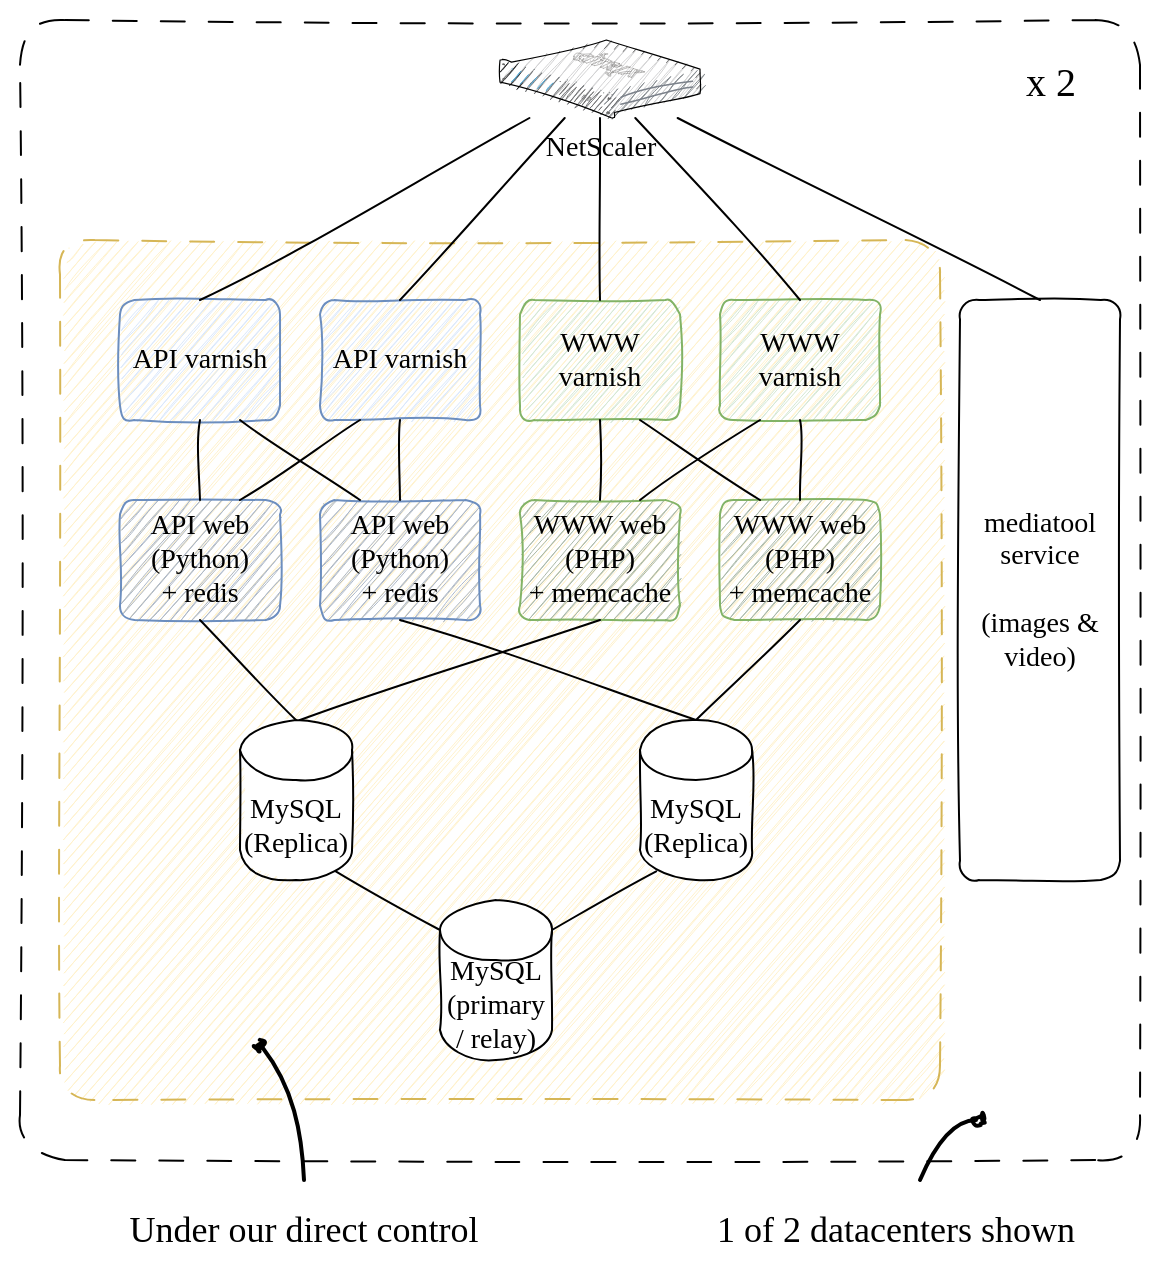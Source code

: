 <mxfile version="24.0.4" type="device">
  <diagram name="Page-1" id="m_YXTrNoOMsaB2TkId_Q">
    <mxGraphModel dx="1100" dy="864" grid="1" gridSize="10" guides="1" tooltips="1" connect="1" arrows="1" fold="1" page="1" pageScale="1" pageWidth="827" pageHeight="1169" math="0" shadow="0">
      <root>
        <mxCell id="0" />
        <mxCell id="r8VTekVMPOf7gr9PXkgr-42" value="bg" parent="0" />
        <mxCell id="r8VTekVMPOf7gr9PXkgr-45" value="" style="rounded=0;whiteSpace=wrap;html=1;fillColor=default;strokeWidth=0;strokeColor=none;" vertex="1" parent="r8VTekVMPOf7gr9PXkgr-42">
          <mxGeometry x="210" y="40" width="580" height="630" as="geometry" />
        </mxCell>
        <mxCell id="r8VTekVMPOf7gr9PXkgr-32" value="DC" parent="0" />
        <mxCell id="r8VTekVMPOf7gr9PXkgr-33" value="" style="rounded=1;whiteSpace=wrap;html=1;arcSize=4;dashed=1;dashPattern=12 12;sketch=1;curveFitting=1;jiggle=1;sketchStyle=rough;simplification=0;disableMultiStroke=1;disableMultiStrokeFill=0;fillWeight=-1;" vertex="1" parent="r8VTekVMPOf7gr9PXkgr-32">
          <mxGeometry x="220" y="50" width="560" height="570" as="geometry" />
        </mxCell>
        <mxCell id="r8VTekVMPOf7gr9PXkgr-34" value="&lt;font style=&quot;font-size: 18px;&quot; face=&quot;Gochi Hand&quot;&gt;Under our direct control&lt;/font&gt;" style="text;html=1;align=center;verticalAlign=middle;whiteSpace=wrap;rounded=0;" vertex="1" parent="r8VTekVMPOf7gr9PXkgr-32">
          <mxGeometry x="254" y="630" width="216" height="50" as="geometry" />
        </mxCell>
        <mxCell id="r8VTekVMPOf7gr9PXkgr-35" value="&lt;font style=&quot;font-size: 18px;&quot; face=&quot;Gochi Hand&quot;&gt;1 of 2 datacenters shown&lt;/font&gt;" style="text;html=1;align=center;verticalAlign=middle;whiteSpace=wrap;rounded=0;" vertex="1" parent="r8VTekVMPOf7gr9PXkgr-32">
          <mxGeometry x="550" y="630" width="216" height="50" as="geometry" />
        </mxCell>
        <mxCell id="r8VTekVMPOf7gr9PXkgr-37" value="&lt;font style=&quot;font-size: 20px;&quot; face=&quot;Gochi Hand&quot;&gt;x 2&lt;/font&gt;" style="text;html=1;align=center;verticalAlign=middle;resizable=0;points=[];autosize=1;strokeColor=none;fillColor=none;" vertex="1" parent="r8VTekVMPOf7gr9PXkgr-32">
          <mxGeometry x="710" y="60" width="50" height="40" as="geometry" />
        </mxCell>
        <mxCell id="r8VTekVMPOf7gr9PXkgr-41" value="" style="endArrow=oval;html=1;rounded=0;curved=1;endFill=1;strokeWidth=2;sketch=1;curveFitting=1;jiggle=2;disableMultiStroke=1;simplification=1;endSize=4;" edge="1" parent="r8VTekVMPOf7gr9PXkgr-32">
          <mxGeometry width="50" height="50" relative="1" as="geometry">
            <mxPoint x="670" y="630" as="sourcePoint" />
            <mxPoint x="700" y="600" as="targetPoint" />
            <Array as="points">
              <mxPoint x="680" y="600" />
            </Array>
          </mxGeometry>
        </mxCell>
        <mxCell id="r8VTekVMPOf7gr9PXkgr-27" value="our domain" parent="0" />
        <mxCell id="r8VTekVMPOf7gr9PXkgr-26" value="" style="rounded=1;whiteSpace=wrap;html=1;arcSize=4;dashed=1;dashPattern=12 12;fillColor=#fff2cc;strokeColor=#d6b656;sketch=1;curveFitting=1;jiggle=1;sketchStyle=rough;simplification=0;disableMultiStroke=1;disableMultiStrokeFill=0;fillWeight=-1;" vertex="1" parent="r8VTekVMPOf7gr9PXkgr-27">
          <mxGeometry x="240" y="160" width="440" height="430" as="geometry" />
        </mxCell>
        <mxCell id="1" value="components" parent="0" />
        <mxCell id="TUqSVgB4App3aZfkJyXa-2" value="API web&lt;br style=&quot;font-size: 14px;&quot;&gt;&lt;div style=&quot;font-size: 14px;&quot;&gt;(Python)&lt;/div&gt;&lt;div style=&quot;font-size: 14px;&quot;&gt;+ redis&lt;/div&gt;" style="rounded=1;whiteSpace=wrap;html=1;arcSize=12;fontFamily=Gochi Hand;fillColor=#AEB9C9;strokeColor=#6c8ebf;sketch=1;curveFitting=1;jiggle=1;sketchStyle=rough;simplification=0;disableMultiStroke=1;disableMultiStrokeFill=0;fillWeight=-1;fontSize=14;" parent="1" vertex="1">
          <mxGeometry x="270" y="290" width="80" height="60" as="geometry" />
        </mxCell>
        <mxCell id="TUqSVgB4App3aZfkJyXa-5" value="WWW web&lt;br style=&quot;font-size: 14px;&quot;&gt;&lt;div style=&quot;font-size: 14px;&quot;&gt;(PHP)&lt;br style=&quot;font-size: 14px;&quot;&gt;+ memcache&lt;/div&gt;" style="rounded=1;whiteSpace=wrap;html=1;arcSize=12;fontFamily=Gochi Hand;fillColor=#ABBAAA;strokeColor=#82b366;sketch=1;curveFitting=1;jiggle=1;sketchStyle=rough;simplification=0;disableMultiStroke=1;disableMultiStrokeFill=0;fillWeight=-1;fontSize=14;" parent="1" vertex="1">
          <mxGeometry x="470" y="290" width="80" height="60" as="geometry" />
        </mxCell>
        <mxCell id="TUqSVgB4App3aZfkJyXa-7" value="API varnish" style="rounded=1;whiteSpace=wrap;html=1;arcSize=12;fontFamily=Gochi Hand;fillColor=#dae8fc;strokeColor=#6c8ebf;sketch=1;curveFitting=1;jiggle=1;sketchStyle=rough;simplification=0;disableMultiStroke=1;disableMultiStrokeFill=0;fillWeight=-1;fontSize=14;" parent="1" vertex="1">
          <mxGeometry x="270" y="190" width="80" height="60" as="geometry" />
        </mxCell>
        <mxCell id="TUqSVgB4App3aZfkJyXa-8" value="API varnish" style="rounded=1;whiteSpace=wrap;html=1;arcSize=12;fontFamily=Gochi Hand;fillColor=#dae8fc;strokeColor=#6c8ebf;sketch=1;curveFitting=1;jiggle=1;sketchStyle=rough;simplification=0;disableMultiStroke=1;disableMultiStrokeFill=0;fillWeight=-1;fontSize=14;" parent="1" vertex="1">
          <mxGeometry x="370" y="190" width="80" height="60" as="geometry" />
        </mxCell>
        <mxCell id="TUqSVgB4App3aZfkJyXa-9" value="WWW varnish" style="rounded=1;whiteSpace=wrap;html=1;arcSize=12;fontFamily=Gochi Hand;fillColor=#d5e8d4;strokeColor=#82b366;sketch=1;curveFitting=1;jiggle=1;sketchStyle=rough;simplification=0;disableMultiStroke=1;disableMultiStrokeFill=0;fillWeight=-1;fontSize=14;" parent="1" vertex="1">
          <mxGeometry x="470" y="190" width="80" height="60" as="geometry" />
        </mxCell>
        <mxCell id="TUqSVgB4App3aZfkJyXa-10" value="WWW varnish" style="rounded=1;whiteSpace=wrap;html=1;arcSize=12;fontFamily=Gochi Hand;fillColor=#d5e8d4;strokeColor=#82b366;sketch=1;curveFitting=1;jiggle=1;sketchStyle=rough;simplification=0;disableMultiStroke=1;disableMultiStrokeFill=0;fillWeight=-1;fontSize=14;" parent="1" vertex="1">
          <mxGeometry x="570" y="190" width="80" height="60" as="geometry" />
        </mxCell>
        <mxCell id="TUqSVgB4App3aZfkJyXa-11" value="MySQL&lt;div style=&quot;font-size: 14px;&quot;&gt;(Replica)&lt;/div&gt;" style="shape=cylinder3;whiteSpace=wrap;html=1;boundedLbl=1;backgroundOutline=1;size=15;fontFamily=Gochi Hand;sketch=1;curveFitting=1;jiggle=1;sketchStyle=rough;simplification=0;disableMultiStroke=1;disableMultiStrokeFill=0;fillWeight=-1;fontSize=14;" parent="1" vertex="1">
          <mxGeometry x="330" y="400" width="56" height="80" as="geometry" />
        </mxCell>
        <mxCell id="TUqSVgB4App3aZfkJyXa-13" value="MySQL&lt;div style=&quot;font-size: 14px;&quot;&gt;(Replica)&lt;/div&gt;" style="shape=cylinder3;whiteSpace=wrap;html=1;boundedLbl=1;backgroundOutline=1;size=15;fontFamily=Gochi Hand;sketch=1;curveFitting=1;jiggle=1;sketchStyle=rough;simplification=0;disableMultiStroke=1;disableMultiStrokeFill=0;fillWeight=-1;fontSize=14;" parent="1" vertex="1">
          <mxGeometry x="530" y="400" width="56" height="80" as="geometry" />
        </mxCell>
        <mxCell id="TUqSVgB4App3aZfkJyXa-15" value="NetScaler" style="verticalLabelPosition=bottom;aspect=fixed;html=1;verticalAlign=top;strokeColor=none;align=center;outlineConnect=0;shape=mxgraph.citrix.netscaler_mpx;fontFamily=Gochi Hand;sketch=1;curveFitting=1;jiggle=1;sketchStyle=rough;simplification=0;disableMultiStroke=1;disableMultiStrokeFill=0;fillWeight=-1;fontSize=14;" parent="1" vertex="1">
          <mxGeometry x="460" y="60" width="100" height="39" as="geometry" />
        </mxCell>
        <mxCell id="r8VTekVMPOf7gr9PXkgr-3" value="API web&lt;br style=&quot;font-size: 14px;&quot;&gt;&lt;div style=&quot;font-size: 14px;&quot;&gt;(Python)&lt;/div&gt;&lt;div style=&quot;font-size: 14px;&quot;&gt;+ redis&lt;/div&gt;" style="rounded=1;whiteSpace=wrap;html=1;arcSize=12;fontFamily=Gochi Hand;fillColor=#AEB9C9;strokeColor=#6c8ebf;sketch=1;curveFitting=1;jiggle=1;sketchStyle=rough;simplification=0;disableMultiStroke=1;disableMultiStrokeFill=0;fillWeight=-1;fontSize=14;" vertex="1" parent="1">
          <mxGeometry x="370" y="290" width="80" height="60" as="geometry" />
        </mxCell>
        <mxCell id="r8VTekVMPOf7gr9PXkgr-4" value="WWW web&lt;br style=&quot;font-size: 14px;&quot;&gt;&lt;div style=&quot;font-size: 14px;&quot;&gt;(PHP)&lt;br style=&quot;font-size: 14px;&quot;&gt;+ memcache&lt;/div&gt;" style="rounded=1;whiteSpace=wrap;html=1;arcSize=12;fontFamily=Gochi Hand;fillColor=#ABBAAA;strokeColor=#82b366;sketch=1;curveFitting=1;jiggle=1;sketchStyle=rough;simplification=0;disableMultiStroke=1;disableMultiStrokeFill=0;fillWeight=-1;fontSize=14;" vertex="1" parent="1">
          <mxGeometry x="570" y="290" width="80" height="60" as="geometry" />
        </mxCell>
        <mxCell id="r8VTekVMPOf7gr9PXkgr-22" value="MySQL&lt;div style=&quot;font-size: 14px;&quot;&gt;(primary / relay)&lt;/div&gt;" style="shape=cylinder3;whiteSpace=wrap;html=1;boundedLbl=1;backgroundOutline=1;size=15;fontFamily=Gochi Hand;sketch=1;curveFitting=1;jiggle=1;sketchStyle=rough;simplification=0;disableMultiStroke=1;disableMultiStrokeFill=0;fillWeight=-1;fontSize=14;" vertex="1" parent="1">
          <mxGeometry x="430" y="490" width="56" height="80" as="geometry" />
        </mxCell>
        <mxCell id="r8VTekVMPOf7gr9PXkgr-20" value="mediatool&lt;div style=&quot;font-size: 14px;&quot;&gt;service&lt;br style=&quot;font-size: 14px;&quot;&gt;&lt;br style=&quot;font-size: 14px;&quot;&gt;&lt;div style=&quot;font-size: 14px;&quot;&gt;(images &amp;amp; video)&lt;/div&gt;&lt;/div&gt;" style="rounded=1;whiteSpace=wrap;html=1;arcSize=12;fontFamily=Gochi Hand;sketch=1;curveFitting=1;jiggle=1;sketchStyle=rough;simplification=0;disableMultiStroke=1;disableMultiStrokeFill=0;fillWeight=-1;fontSize=14;" vertex="1" parent="1">
          <mxGeometry x="690" y="190" width="80" height="290" as="geometry" />
        </mxCell>
        <mxCell id="r8VTekVMPOf7gr9PXkgr-1" value="lines" style="locked=1;" parent="0" />
        <mxCell id="r8VTekVMPOf7gr9PXkgr-2" value="" style="endArrow=none;html=1;rounded=0;entryX=0.5;entryY=1;entryDx=0;entryDy=0;exitX=0.5;exitY=0;exitDx=0;exitDy=0;sketch=1;curveFitting=1;jiggle=1;sketchStyle=rough;simplification=0;disableMultiStroke=1;disableMultiStrokeFill=0;fillWeight=-1;" edge="1" parent="r8VTekVMPOf7gr9PXkgr-1" source="TUqSVgB4App3aZfkJyXa-2" target="TUqSVgB4App3aZfkJyXa-7">
          <mxGeometry width="50" height="50" relative="1" as="geometry">
            <mxPoint x="440" y="220" as="sourcePoint" />
            <mxPoint x="400" y="150" as="targetPoint" />
          </mxGeometry>
        </mxCell>
        <mxCell id="r8VTekVMPOf7gr9PXkgr-5" value="" style="endArrow=none;html=1;rounded=0;entryX=0.5;entryY=1;entryDx=0;entryDy=0;exitX=0.5;exitY=0;exitDx=0;exitDy=0;sketch=1;curveFitting=1;jiggle=1;sketchStyle=rough;simplification=0;disableMultiStroke=1;disableMultiStrokeFill=0;fillWeight=-1;" edge="1" parent="r8VTekVMPOf7gr9PXkgr-1" source="r8VTekVMPOf7gr9PXkgr-3" target="TUqSVgB4App3aZfkJyXa-8">
          <mxGeometry width="50" height="50" relative="1" as="geometry">
            <mxPoint x="320" y="300" as="sourcePoint" />
            <mxPoint x="320" y="260" as="targetPoint" />
          </mxGeometry>
        </mxCell>
        <mxCell id="r8VTekVMPOf7gr9PXkgr-6" value="" style="endArrow=none;html=1;rounded=0;entryX=0.75;entryY=1;entryDx=0;entryDy=0;exitX=0.25;exitY=0;exitDx=0;exitDy=0;sketch=1;curveFitting=1;jiggle=1;sketchStyle=rough;simplification=0;disableMultiStroke=1;disableMultiStrokeFill=0;fillWeight=-1;" edge="1" parent="r8VTekVMPOf7gr9PXkgr-1" source="r8VTekVMPOf7gr9PXkgr-3" target="TUqSVgB4App3aZfkJyXa-7">
          <mxGeometry width="50" height="50" relative="1" as="geometry">
            <mxPoint x="420" y="300" as="sourcePoint" />
            <mxPoint x="420" y="260" as="targetPoint" />
          </mxGeometry>
        </mxCell>
        <mxCell id="r8VTekVMPOf7gr9PXkgr-7" value="" style="endArrow=none;html=1;rounded=0;entryX=0.25;entryY=1;entryDx=0;entryDy=0;exitX=0.75;exitY=0;exitDx=0;exitDy=0;sketch=1;curveFitting=1;jiggle=1;sketchStyle=rough;simplification=0;disableMultiStroke=1;disableMultiStrokeFill=0;fillWeight=-1;" edge="1" parent="r8VTekVMPOf7gr9PXkgr-1" source="TUqSVgB4App3aZfkJyXa-2" target="TUqSVgB4App3aZfkJyXa-8">
          <mxGeometry width="50" height="50" relative="1" as="geometry">
            <mxPoint x="400" y="300" as="sourcePoint" />
            <mxPoint x="340" y="260" as="targetPoint" />
          </mxGeometry>
        </mxCell>
        <mxCell id="r8VTekVMPOf7gr9PXkgr-8" value="" style="endArrow=none;html=1;rounded=0;entryX=0.5;entryY=1;entryDx=0;entryDy=0;exitX=0.5;exitY=0;exitDx=0;exitDy=0;sketch=1;curveFitting=1;jiggle=1;sketchStyle=rough;simplification=0;disableMultiStroke=1;disableMultiStrokeFill=0;fillWeight=-1;" edge="1" parent="r8VTekVMPOf7gr9PXkgr-1" source="TUqSVgB4App3aZfkJyXa-5" target="TUqSVgB4App3aZfkJyXa-9">
          <mxGeometry width="50" height="50" relative="1" as="geometry">
            <mxPoint x="320" y="300" as="sourcePoint" />
            <mxPoint x="320" y="260" as="targetPoint" />
          </mxGeometry>
        </mxCell>
        <mxCell id="r8VTekVMPOf7gr9PXkgr-9" value="" style="endArrow=none;html=1;rounded=0;entryX=0.5;entryY=1;entryDx=0;entryDy=0;exitX=0.5;exitY=0;exitDx=0;exitDy=0;sketch=1;curveFitting=1;jiggle=1;sketchStyle=rough;simplification=0;disableMultiStroke=1;disableMultiStrokeFill=0;fillWeight=-1;" edge="1" parent="r8VTekVMPOf7gr9PXkgr-1" source="r8VTekVMPOf7gr9PXkgr-4" target="TUqSVgB4App3aZfkJyXa-10">
          <mxGeometry width="50" height="50" relative="1" as="geometry">
            <mxPoint x="520" y="300" as="sourcePoint" />
            <mxPoint x="520" y="260" as="targetPoint" />
          </mxGeometry>
        </mxCell>
        <mxCell id="r8VTekVMPOf7gr9PXkgr-10" value="" style="endArrow=none;html=1;rounded=0;entryX=0.75;entryY=1;entryDx=0;entryDy=0;exitX=0.25;exitY=0;exitDx=0;exitDy=0;sketch=1;curveFitting=1;jiggle=1;sketchStyle=rough;simplification=0;disableMultiStroke=1;disableMultiStrokeFill=0;fillWeight=-1;" edge="1" parent="r8VTekVMPOf7gr9PXkgr-1" source="r8VTekVMPOf7gr9PXkgr-4" target="TUqSVgB4App3aZfkJyXa-9">
          <mxGeometry width="50" height="50" relative="1" as="geometry">
            <mxPoint x="620" y="300" as="sourcePoint" />
            <mxPoint x="620" y="260" as="targetPoint" />
          </mxGeometry>
        </mxCell>
        <mxCell id="r8VTekVMPOf7gr9PXkgr-11" value="" style="endArrow=none;html=1;rounded=0;entryX=0.25;entryY=1;entryDx=0;entryDy=0;exitX=0.75;exitY=0;exitDx=0;exitDy=0;sketch=1;curveFitting=1;jiggle=1;sketchStyle=rough;simplification=0;disableMultiStroke=1;disableMultiStrokeFill=0;fillWeight=-1;" edge="1" parent="r8VTekVMPOf7gr9PXkgr-1" source="TUqSVgB4App3aZfkJyXa-5" target="TUqSVgB4App3aZfkJyXa-10">
          <mxGeometry width="50" height="50" relative="1" as="geometry">
            <mxPoint x="600" y="300" as="sourcePoint" />
            <mxPoint x="540" y="260" as="targetPoint" />
          </mxGeometry>
        </mxCell>
        <mxCell id="r8VTekVMPOf7gr9PXkgr-12" value="" style="endArrow=none;html=1;rounded=0;exitX=0.5;exitY=0;exitDx=0;exitDy=0;sketch=1;curveFitting=1;jiggle=1;sketchStyle=rough;simplification=0;disableMultiStroke=1;disableMultiStrokeFill=0;fillWeight=-1;" edge="1" parent="r8VTekVMPOf7gr9PXkgr-1" source="TUqSVgB4App3aZfkJyXa-7" target="TUqSVgB4App3aZfkJyXa-15">
          <mxGeometry width="50" height="50" relative="1" as="geometry">
            <mxPoint x="320" y="300" as="sourcePoint" />
            <mxPoint x="330" y="110" as="targetPoint" />
          </mxGeometry>
        </mxCell>
        <mxCell id="r8VTekVMPOf7gr9PXkgr-13" value="" style="endArrow=none;html=1;rounded=0;exitX=0.5;exitY=0;exitDx=0;exitDy=0;sketch=1;curveFitting=1;jiggle=1;sketchStyle=rough;simplification=0;disableMultiStroke=1;disableMultiStrokeFill=0;fillWeight=-1;" edge="1" parent="r8VTekVMPOf7gr9PXkgr-1" source="TUqSVgB4App3aZfkJyXa-8" target="TUqSVgB4App3aZfkJyXa-15">
          <mxGeometry width="50" height="50" relative="1" as="geometry">
            <mxPoint x="320" y="200" as="sourcePoint" />
            <mxPoint x="444" y="119" as="targetPoint" />
          </mxGeometry>
        </mxCell>
        <mxCell id="r8VTekVMPOf7gr9PXkgr-14" value="" style="endArrow=none;html=1;rounded=0;exitX=0.5;exitY=0;exitDx=0;exitDy=0;sketch=1;curveFitting=1;jiggle=1;sketchStyle=rough;simplification=0;disableMultiStroke=1;disableMultiStrokeFill=0;fillWeight=-1;" edge="1" parent="r8VTekVMPOf7gr9PXkgr-1" source="TUqSVgB4App3aZfkJyXa-9" target="TUqSVgB4App3aZfkJyXa-15">
          <mxGeometry width="50" height="50" relative="1" as="geometry">
            <mxPoint x="420" y="200" as="sourcePoint" />
            <mxPoint x="464" y="119" as="targetPoint" />
          </mxGeometry>
        </mxCell>
        <mxCell id="r8VTekVMPOf7gr9PXkgr-15" value="" style="endArrow=none;html=1;rounded=0;exitX=0.5;exitY=0;exitDx=0;exitDy=0;sketch=1;curveFitting=1;jiggle=1;sketchStyle=rough;simplification=0;disableMultiStroke=1;disableMultiStrokeFill=0;fillWeight=-1;" edge="1" parent="r8VTekVMPOf7gr9PXkgr-1" source="TUqSVgB4App3aZfkJyXa-10" target="TUqSVgB4App3aZfkJyXa-15">
          <mxGeometry width="50" height="50" relative="1" as="geometry">
            <mxPoint x="520" y="200" as="sourcePoint" />
            <mxPoint x="483" y="119" as="targetPoint" />
          </mxGeometry>
        </mxCell>
        <mxCell id="r8VTekVMPOf7gr9PXkgr-16" value="" style="endArrow=none;html=1;rounded=0;entryX=0.5;entryY=1;entryDx=0;entryDy=0;exitX=0.5;exitY=0;exitDx=0;exitDy=0;exitPerimeter=0;sketch=1;curveFitting=1;jiggle=1;sketchStyle=rough;simplification=0;disableMultiStroke=1;disableMultiStrokeFill=0;fillWeight=-1;" edge="1" parent="r8VTekVMPOf7gr9PXkgr-1" source="TUqSVgB4App3aZfkJyXa-11" target="TUqSVgB4App3aZfkJyXa-2">
          <mxGeometry width="50" height="50" relative="1" as="geometry">
            <mxPoint x="420" y="300" as="sourcePoint" />
            <mxPoint x="420" y="260" as="targetPoint" />
          </mxGeometry>
        </mxCell>
        <mxCell id="r8VTekVMPOf7gr9PXkgr-17" value="" style="endArrow=none;html=1;rounded=0;entryX=0.5;entryY=1;entryDx=0;entryDy=0;exitX=0.5;exitY=0;exitDx=0;exitDy=0;exitPerimeter=0;sketch=1;curveFitting=1;jiggle=1;sketchStyle=rough;simplification=0;disableMultiStroke=1;disableMultiStrokeFill=0;fillWeight=-1;" edge="1" parent="r8VTekVMPOf7gr9PXkgr-1" source="TUqSVgB4App3aZfkJyXa-13" target="r8VTekVMPOf7gr9PXkgr-3">
          <mxGeometry width="50" height="50" relative="1" as="geometry">
            <mxPoint x="462" y="430" as="sourcePoint" />
            <mxPoint x="414" y="380" as="targetPoint" />
          </mxGeometry>
        </mxCell>
        <mxCell id="r8VTekVMPOf7gr9PXkgr-18" value="" style="endArrow=none;html=1;rounded=0;entryX=0.5;entryY=1;entryDx=0;entryDy=0;sketch=1;curveFitting=1;jiggle=1;sketchStyle=rough;simplification=0;disableMultiStroke=1;disableMultiStrokeFill=0;fillWeight=-1;" edge="1" parent="r8VTekVMPOf7gr9PXkgr-1" target="TUqSVgB4App3aZfkJyXa-5">
          <mxGeometry width="50" height="50" relative="1" as="geometry">
            <mxPoint x="360" y="400" as="sourcePoint" />
            <mxPoint x="320" y="360" as="targetPoint" />
          </mxGeometry>
        </mxCell>
        <mxCell id="r8VTekVMPOf7gr9PXkgr-19" value="" style="endArrow=none;html=1;rounded=0;entryX=0.5;entryY=1;entryDx=0;entryDy=0;exitX=0.5;exitY=0;exitDx=0;exitDy=0;exitPerimeter=0;sketch=1;curveFitting=1;jiggle=1;sketchStyle=rough;simplification=0;disableMultiStroke=1;disableMultiStrokeFill=0;fillWeight=-1;" edge="1" parent="r8VTekVMPOf7gr9PXkgr-1" source="TUqSVgB4App3aZfkJyXa-13" target="r8VTekVMPOf7gr9PXkgr-4">
          <mxGeometry width="50" height="50" relative="1" as="geometry">
            <mxPoint x="370" y="410" as="sourcePoint" />
            <mxPoint x="520" y="360" as="targetPoint" />
          </mxGeometry>
        </mxCell>
        <mxCell id="r8VTekVMPOf7gr9PXkgr-21" value="" style="endArrow=none;html=1;rounded=0;exitX=0.5;exitY=0;exitDx=0;exitDy=0;sketch=1;curveFitting=1;jiggle=1;sketchStyle=rough;simplification=0;disableMultiStroke=1;disableMultiStrokeFill=0;fillWeight=-1;" edge="1" parent="r8VTekVMPOf7gr9PXkgr-1" source="r8VTekVMPOf7gr9PXkgr-20" target="TUqSVgB4App3aZfkJyXa-15">
          <mxGeometry width="50" height="50" relative="1" as="geometry">
            <mxPoint x="620" y="200" as="sourcePoint" />
            <mxPoint x="502" y="119" as="targetPoint" />
          </mxGeometry>
        </mxCell>
        <mxCell id="r8VTekVMPOf7gr9PXkgr-23" value="" style="endArrow=none;html=1;rounded=0;entryX=0.855;entryY=1;entryDx=0;entryDy=-4.35;exitX=0;exitY=0;exitDx=0;exitDy=15;exitPerimeter=0;entryPerimeter=0;sketch=1;curveFitting=1;jiggle=1;sketchStyle=rough;simplification=0;disableMultiStroke=1;disableMultiStrokeFill=0;fillWeight=-1;" edge="1" parent="r8VTekVMPOf7gr9PXkgr-1" source="r8VTekVMPOf7gr9PXkgr-22" target="TUqSVgB4App3aZfkJyXa-11">
          <mxGeometry width="50" height="50" relative="1" as="geometry">
            <mxPoint x="368" y="410" as="sourcePoint" />
            <mxPoint x="320" y="360" as="targetPoint" />
          </mxGeometry>
        </mxCell>
        <mxCell id="r8VTekVMPOf7gr9PXkgr-24" value="" style="endArrow=none;html=1;rounded=0;entryX=0.145;entryY=1;entryDx=0;entryDy=-4.35;exitX=1;exitY=0;exitDx=0;exitDy=15;exitPerimeter=0;entryPerimeter=0;sketch=1;curveFitting=1;jiggle=1;sketchStyle=rough;simplification=0;disableMultiStroke=1;disableMultiStrokeFill=0;fillWeight=-1;" edge="1" parent="r8VTekVMPOf7gr9PXkgr-1" source="r8VTekVMPOf7gr9PXkgr-22" target="TUqSVgB4App3aZfkJyXa-13">
          <mxGeometry width="50" height="50" relative="1" as="geometry">
            <mxPoint x="440" y="515" as="sourcePoint" />
            <mxPoint x="388" y="486" as="targetPoint" />
          </mxGeometry>
        </mxCell>
        <mxCell id="r8VTekVMPOf7gr9PXkgr-40" value="" style="endArrow=oval;html=1;rounded=0;curved=1;endFill=1;exitX=0.5;exitY=0;exitDx=0;exitDy=0;strokeWidth=2;sketch=1;curveFitting=1;jiggle=2;disableMultiStroke=1;simplification=1;endSize=4;" edge="1" parent="r8VTekVMPOf7gr9PXkgr-1" source="r8VTekVMPOf7gr9PXkgr-34">
          <mxGeometry width="50" height="50" relative="1" as="geometry">
            <mxPoint x="350" y="607" as="sourcePoint" />
            <mxPoint x="340" y="562" as="targetPoint" />
            <Array as="points">
              <mxPoint x="360" y="590" />
            </Array>
          </mxGeometry>
        </mxCell>
      </root>
    </mxGraphModel>
  </diagram>
</mxfile>
